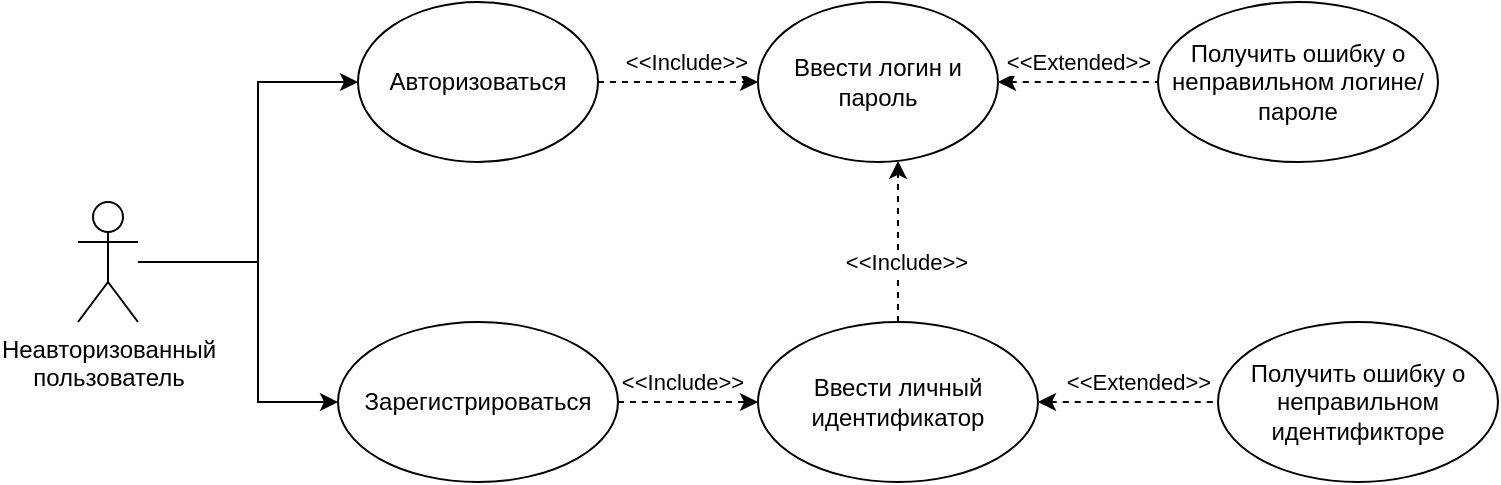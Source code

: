 <mxfile version="24.0.5" type="device">
  <diagram name="Страница — 1" id="vKzcICYAuj3FIxDBDaqX">
    <mxGraphModel dx="1221" dy="647" grid="1" gridSize="10" guides="1" tooltips="1" connect="1" arrows="1" fold="1" page="1" pageScale="1" pageWidth="827" pageHeight="1169" math="0" shadow="0">
      <root>
        <mxCell id="0" />
        <mxCell id="1" parent="0" />
        <mxCell id="s0yITyZ-xia7wwoqmMOy-1" value="Неавторизованный&lt;div&gt;пользователь&lt;/div&gt;" style="shape=umlActor;verticalLabelPosition=bottom;verticalAlign=top;html=1;outlineConnect=0;" vertex="1" parent="1">
          <mxGeometry x="110" y="120" width="30" height="60" as="geometry" />
        </mxCell>
        <mxCell id="s0yITyZ-xia7wwoqmMOy-7" value="" style="edgeStyle=orthogonalEdgeStyle;rounded=0;orthogonalLoop=1;jettySize=auto;html=1;dashed=1;" edge="1" parent="1" source="s0yITyZ-xia7wwoqmMOy-5" target="s0yITyZ-xia7wwoqmMOy-6">
          <mxGeometry relative="1" as="geometry" />
        </mxCell>
        <mxCell id="s0yITyZ-xia7wwoqmMOy-21" value="&amp;lt;&amp;lt;Include&amp;gt;&amp;gt;" style="edgeLabel;html=1;align=center;verticalAlign=middle;resizable=0;points=[];" vertex="1" connectable="0" parent="s0yITyZ-xia7wwoqmMOy-7">
          <mxGeometry x="-0.208" relative="1" as="geometry">
            <mxPoint x="10" y="150" as="offset" />
          </mxGeometry>
        </mxCell>
        <mxCell id="s0yITyZ-xia7wwoqmMOy-19" style="edgeStyle=orthogonalEdgeStyle;rounded=0;orthogonalLoop=1;jettySize=auto;html=1;entryX=0;entryY=0.5;entryDx=0;entryDy=0;" edge="1" parent="1" source="s0yITyZ-xia7wwoqmMOy-1" target="s0yITyZ-xia7wwoqmMOy-5">
          <mxGeometry relative="1" as="geometry">
            <Array as="points">
              <mxPoint x="200" y="150" />
              <mxPoint x="200" y="60" />
            </Array>
          </mxGeometry>
        </mxCell>
        <mxCell id="s0yITyZ-xia7wwoqmMOy-5" value="Авторизоваться" style="ellipse;whiteSpace=wrap;html=1;" vertex="1" parent="1">
          <mxGeometry x="250" y="20" width="120" height="80" as="geometry" />
        </mxCell>
        <mxCell id="s0yITyZ-xia7wwoqmMOy-9" value="" style="edgeStyle=orthogonalEdgeStyle;rounded=0;orthogonalLoop=1;jettySize=auto;html=1;dashed=1;endArrow=none;endFill=0;startArrow=classic;startFill=1;" edge="1" parent="1" source="s0yITyZ-xia7wwoqmMOy-6" target="s0yITyZ-xia7wwoqmMOy-8">
          <mxGeometry relative="1" as="geometry" />
        </mxCell>
        <mxCell id="s0yITyZ-xia7wwoqmMOy-27" value="&amp;lt;&amp;lt;Extended&amp;gt;&amp;gt;" style="edgeLabel;html=1;align=center;verticalAlign=middle;resizable=0;points=[];" vertex="1" connectable="0" parent="s0yITyZ-xia7wwoqmMOy-9">
          <mxGeometry x="-0.108" y="-1" relative="1" as="geometry">
            <mxPoint x="4" y="-11" as="offset" />
          </mxGeometry>
        </mxCell>
        <mxCell id="s0yITyZ-xia7wwoqmMOy-6" value="Ввести логин и пароль" style="ellipse;whiteSpace=wrap;html=1;" vertex="1" parent="1">
          <mxGeometry x="450" y="20" width="120" height="80" as="geometry" />
        </mxCell>
        <mxCell id="s0yITyZ-xia7wwoqmMOy-8" value="Получить ошибку о неправильном логине/пароле" style="ellipse;whiteSpace=wrap;html=1;" vertex="1" parent="1">
          <mxGeometry x="650" y="20" width="140" height="80" as="geometry" />
        </mxCell>
        <mxCell id="s0yITyZ-xia7wwoqmMOy-13" value="" style="edgeStyle=orthogonalEdgeStyle;rounded=0;orthogonalLoop=1;jettySize=auto;html=1;dashed=1;" edge="1" parent="1" source="s0yITyZ-xia7wwoqmMOy-11" target="s0yITyZ-xia7wwoqmMOy-12">
          <mxGeometry relative="1" as="geometry" />
        </mxCell>
        <mxCell id="s0yITyZ-xia7wwoqmMOy-18" style="edgeStyle=orthogonalEdgeStyle;rounded=0;orthogonalLoop=1;jettySize=auto;html=1;exitX=0;exitY=0.5;exitDx=0;exitDy=0;endArrow=none;endFill=0;startArrow=classic;startFill=1;" edge="1" parent="1" source="s0yITyZ-xia7wwoqmMOy-11" target="s0yITyZ-xia7wwoqmMOy-1">
          <mxGeometry relative="1" as="geometry">
            <Array as="points">
              <mxPoint x="200" y="220" />
              <mxPoint x="200" y="150" />
            </Array>
          </mxGeometry>
        </mxCell>
        <mxCell id="s0yITyZ-xia7wwoqmMOy-11" value="Зарегистрироваться" style="ellipse;whiteSpace=wrap;html=1;" vertex="1" parent="1">
          <mxGeometry x="240" y="180" width="140" height="80" as="geometry" />
        </mxCell>
        <mxCell id="s0yITyZ-xia7wwoqmMOy-15" value="" style="edgeStyle=orthogonalEdgeStyle;rounded=0;orthogonalLoop=1;jettySize=auto;html=1;dashed=1;endArrow=none;endFill=0;startArrow=classic;startFill=1;" edge="1" parent="1" source="s0yITyZ-xia7wwoqmMOy-12" target="s0yITyZ-xia7wwoqmMOy-14">
          <mxGeometry relative="1" as="geometry" />
        </mxCell>
        <mxCell id="s0yITyZ-xia7wwoqmMOy-23" value="&amp;lt;&amp;lt;Extended&amp;gt;&amp;gt;" style="edgeLabel;html=1;align=center;verticalAlign=middle;resizable=0;points=[];" vertex="1" connectable="0" parent="s0yITyZ-xia7wwoqmMOy-15">
          <mxGeometry x="-0.274" y="-4" relative="1" as="geometry">
            <mxPoint x="17" y="-14" as="offset" />
          </mxGeometry>
        </mxCell>
        <mxCell id="s0yITyZ-xia7wwoqmMOy-20" style="edgeStyle=orthogonalEdgeStyle;rounded=0;orthogonalLoop=1;jettySize=auto;html=1;exitX=0.5;exitY=0;exitDx=0;exitDy=0;dashed=1;" edge="1" parent="1" source="s0yITyZ-xia7wwoqmMOy-12" target="s0yITyZ-xia7wwoqmMOy-6">
          <mxGeometry relative="1" as="geometry">
            <Array as="points">
              <mxPoint x="520" y="130" />
              <mxPoint x="520" y="130" />
            </Array>
          </mxGeometry>
        </mxCell>
        <mxCell id="s0yITyZ-xia7wwoqmMOy-12" value="Ввести личный  идентификатор" style="ellipse;whiteSpace=wrap;html=1;" vertex="1" parent="1">
          <mxGeometry x="450" y="180" width="140" height="80" as="geometry" />
        </mxCell>
        <mxCell id="s0yITyZ-xia7wwoqmMOy-14" value="Получить ошибку о неправильном  идентификторе" style="ellipse;whiteSpace=wrap;html=1;" vertex="1" parent="1">
          <mxGeometry x="680" y="180" width="140" height="80" as="geometry" />
        </mxCell>
        <mxCell id="s0yITyZ-xia7wwoqmMOy-22" value="&amp;lt;&amp;lt;Include&amp;gt;&amp;gt;" style="edgeLabel;html=1;align=center;verticalAlign=middle;resizable=0;points=[];" vertex="1" connectable="0" parent="1">
          <mxGeometry x="410" y="50" as="geometry">
            <mxPoint x="4" as="offset" />
          </mxGeometry>
        </mxCell>
        <mxCell id="s0yITyZ-xia7wwoqmMOy-28" value="&amp;lt;&amp;lt;Include&amp;gt;&amp;gt;" style="edgeLabel;html=1;align=center;verticalAlign=middle;resizable=0;points=[];" vertex="1" connectable="0" parent="1">
          <mxGeometry x="520" y="150" as="geometry">
            <mxPoint x="4" as="offset" />
          </mxGeometry>
        </mxCell>
      </root>
    </mxGraphModel>
  </diagram>
</mxfile>
